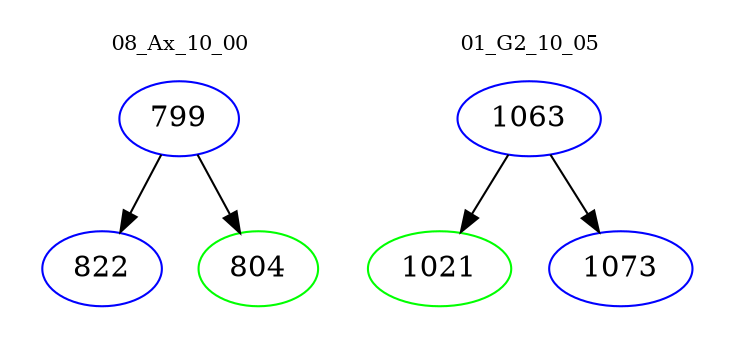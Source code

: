 digraph{
subgraph cluster_0 {
color = white
label = "08_Ax_10_00";
fontsize=10;
T0_799 [label="799", color="blue"]
T0_799 -> T0_822 [color="black"]
T0_822 [label="822", color="blue"]
T0_799 -> T0_804 [color="black"]
T0_804 [label="804", color="green"]
}
subgraph cluster_1 {
color = white
label = "01_G2_10_05";
fontsize=10;
T1_1063 [label="1063", color="blue"]
T1_1063 -> T1_1021 [color="black"]
T1_1021 [label="1021", color="green"]
T1_1063 -> T1_1073 [color="black"]
T1_1073 [label="1073", color="blue"]
}
}
